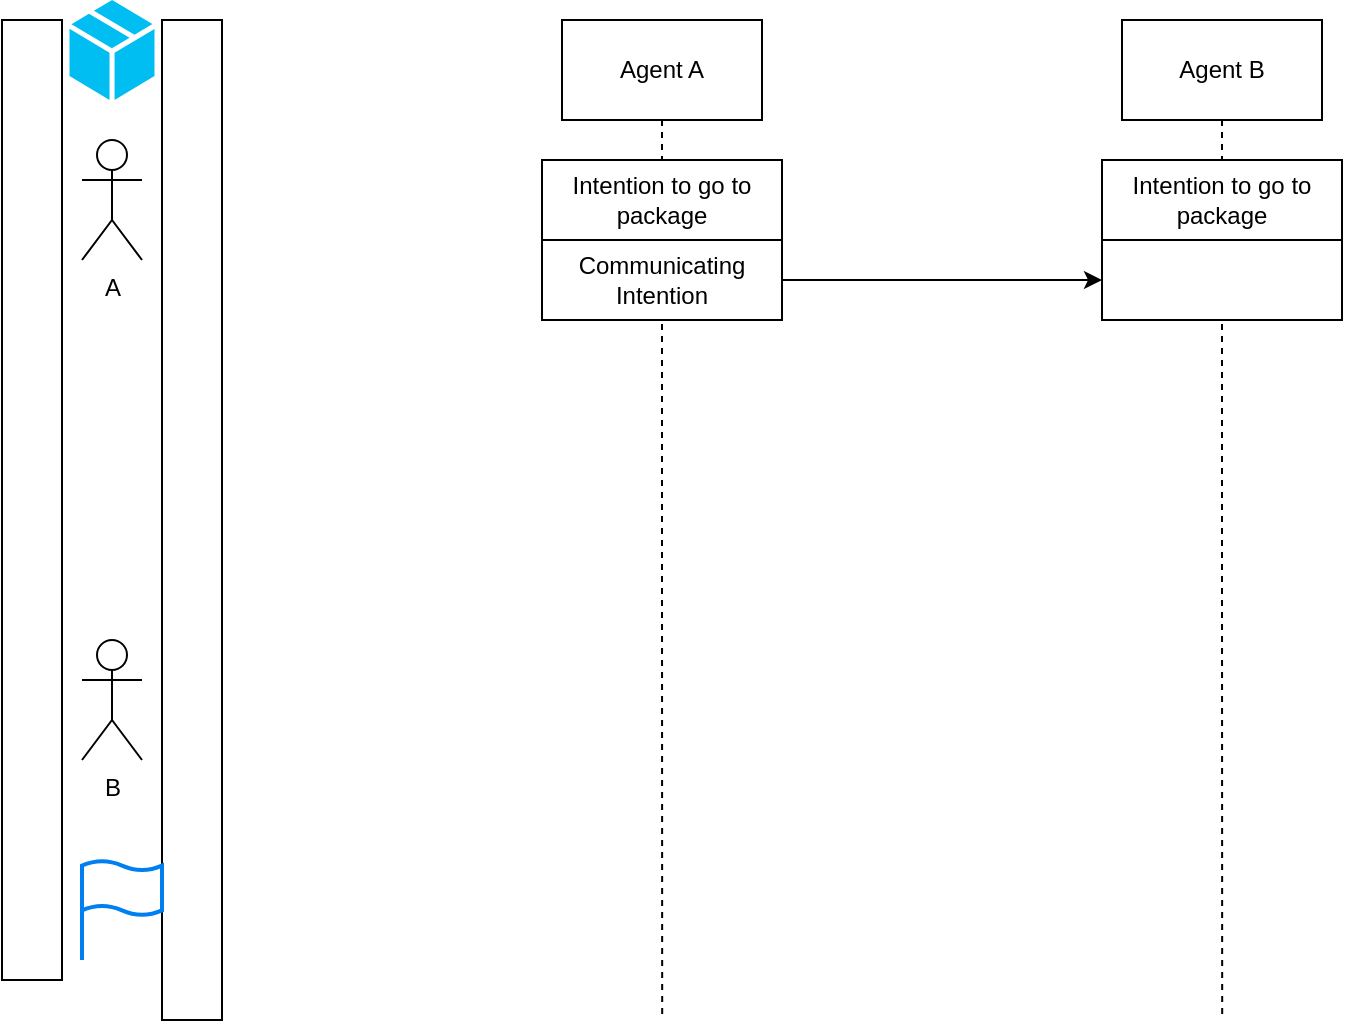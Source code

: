 <mxfile version="24.4.8" type="device">
  <diagram name="Pagina-1" id="hfTBXW5QlkVpnKPgwtX2">
    <mxGraphModel dx="2074" dy="1362" grid="1" gridSize="10" guides="1" tooltips="1" connect="1" arrows="1" fold="1" page="1" pageScale="1" pageWidth="827" pageHeight="1169" math="0" shadow="0">
      <root>
        <mxCell id="0" />
        <mxCell id="1" parent="0" />
        <mxCell id="R9CCyw8hc0s9_XSZxl6U-2" value="" style="rounded=0;whiteSpace=wrap;html=1;" parent="1" vertex="1">
          <mxGeometry x="40" y="110" width="30" height="480" as="geometry" />
        </mxCell>
        <mxCell id="R9CCyw8hc0s9_XSZxl6U-3" value="" style="rounded=0;whiteSpace=wrap;html=1;" parent="1" vertex="1">
          <mxGeometry x="120" y="110" width="30" height="500" as="geometry" />
        </mxCell>
        <mxCell id="R9CCyw8hc0s9_XSZxl6U-4" value="A" style="shape=umlActor;verticalLabelPosition=bottom;verticalAlign=top;html=1;outlineConnect=0;" parent="1" vertex="1">
          <mxGeometry x="80" y="170" width="30" height="60" as="geometry" />
        </mxCell>
        <mxCell id="R9CCyw8hc0s9_XSZxl6U-5" value="B" style="shape=umlActor;verticalLabelPosition=bottom;verticalAlign=top;html=1;outlineConnect=0;" parent="1" vertex="1">
          <mxGeometry x="80" y="420" width="30" height="60" as="geometry" />
        </mxCell>
        <mxCell id="R9CCyw8hc0s9_XSZxl6U-8" value="" style="verticalLabelPosition=bottom;html=1;verticalAlign=top;align=center;strokeColor=none;fillColor=#00BEF2;shape=mxgraph.azure.cloud_service_package_file;" parent="1" vertex="1">
          <mxGeometry x="73.75" y="100" width="42.5" height="50" as="geometry" />
        </mxCell>
        <mxCell id="R9CCyw8hc0s9_XSZxl6U-9" value="" style="html=1;verticalLabelPosition=bottom;align=center;labelBackgroundColor=#ffffff;verticalAlign=top;strokeWidth=2;strokeColor=#0080F0;shadow=0;dashed=0;shape=mxgraph.ios7.icons.flag;" parent="1" vertex="1">
          <mxGeometry x="80" y="530" width="40" height="50" as="geometry" />
        </mxCell>
        <mxCell id="R9CCyw8hc0s9_XSZxl6U-13" style="edgeStyle=orthogonalEdgeStyle;rounded=0;orthogonalLoop=1;jettySize=auto;html=1;exitX=0.5;exitY=1;exitDx=0;exitDy=0;dashed=1;endArrow=none;endFill=0;" parent="1" source="R9CCyw8hc0s9_XSZxl6U-10" edge="1">
          <mxGeometry relative="1" as="geometry">
            <mxPoint x="370.095" y="610" as="targetPoint" />
          </mxGeometry>
        </mxCell>
        <mxCell id="R9CCyw8hc0s9_XSZxl6U-10" value="Agent A" style="rounded=0;whiteSpace=wrap;html=1;" parent="1" vertex="1">
          <mxGeometry x="320" y="110" width="100" height="50" as="geometry" />
        </mxCell>
        <mxCell id="R9CCyw8hc0s9_XSZxl6U-14" style="edgeStyle=orthogonalEdgeStyle;rounded=0;orthogonalLoop=1;jettySize=auto;html=1;exitX=0.5;exitY=1;exitDx=0;exitDy=0;endArrow=none;endFill=0;dashed=1;" parent="1" source="R9CCyw8hc0s9_XSZxl6U-11" edge="1">
          <mxGeometry relative="1" as="geometry">
            <mxPoint x="650.095" y="610" as="targetPoint" />
          </mxGeometry>
        </mxCell>
        <mxCell id="R9CCyw8hc0s9_XSZxl6U-11" value="Agent B" style="rounded=0;whiteSpace=wrap;html=1;" parent="1" vertex="1">
          <mxGeometry x="600" y="110" width="100" height="50" as="geometry" />
        </mxCell>
        <mxCell id="R9CCyw8hc0s9_XSZxl6U-16" value="Intention to go to package" style="rounded=0;whiteSpace=wrap;html=1;" parent="1" vertex="1">
          <mxGeometry x="310" y="180" width="120" height="40" as="geometry" />
        </mxCell>
        <mxCell id="R9CCyw8hc0s9_XSZxl6U-17" value="Intention to go to package" style="rounded=0;whiteSpace=wrap;html=1;" parent="1" vertex="1">
          <mxGeometry x="590" y="180" width="120" height="40" as="geometry" />
        </mxCell>
        <mxCell id="R9CCyw8hc0s9_XSZxl6U-21" value="" style="edgeStyle=orthogonalEdgeStyle;rounded=0;orthogonalLoop=1;jettySize=auto;html=1;" parent="1" source="R9CCyw8hc0s9_XSZxl6U-18" target="R9CCyw8hc0s9_XSZxl6U-20" edge="1">
          <mxGeometry relative="1" as="geometry" />
        </mxCell>
        <mxCell id="R9CCyw8hc0s9_XSZxl6U-18" value="Communicating&lt;div&gt;Intention&lt;/div&gt;" style="rounded=0;whiteSpace=wrap;html=1;" parent="1" vertex="1">
          <mxGeometry x="310" y="220" width="120" height="40" as="geometry" />
        </mxCell>
        <mxCell id="R9CCyw8hc0s9_XSZxl6U-20" value="" style="rounded=0;whiteSpace=wrap;html=1;" parent="1" vertex="1">
          <mxGeometry x="590" y="220" width="120" height="40" as="geometry" />
        </mxCell>
      </root>
    </mxGraphModel>
  </diagram>
</mxfile>
